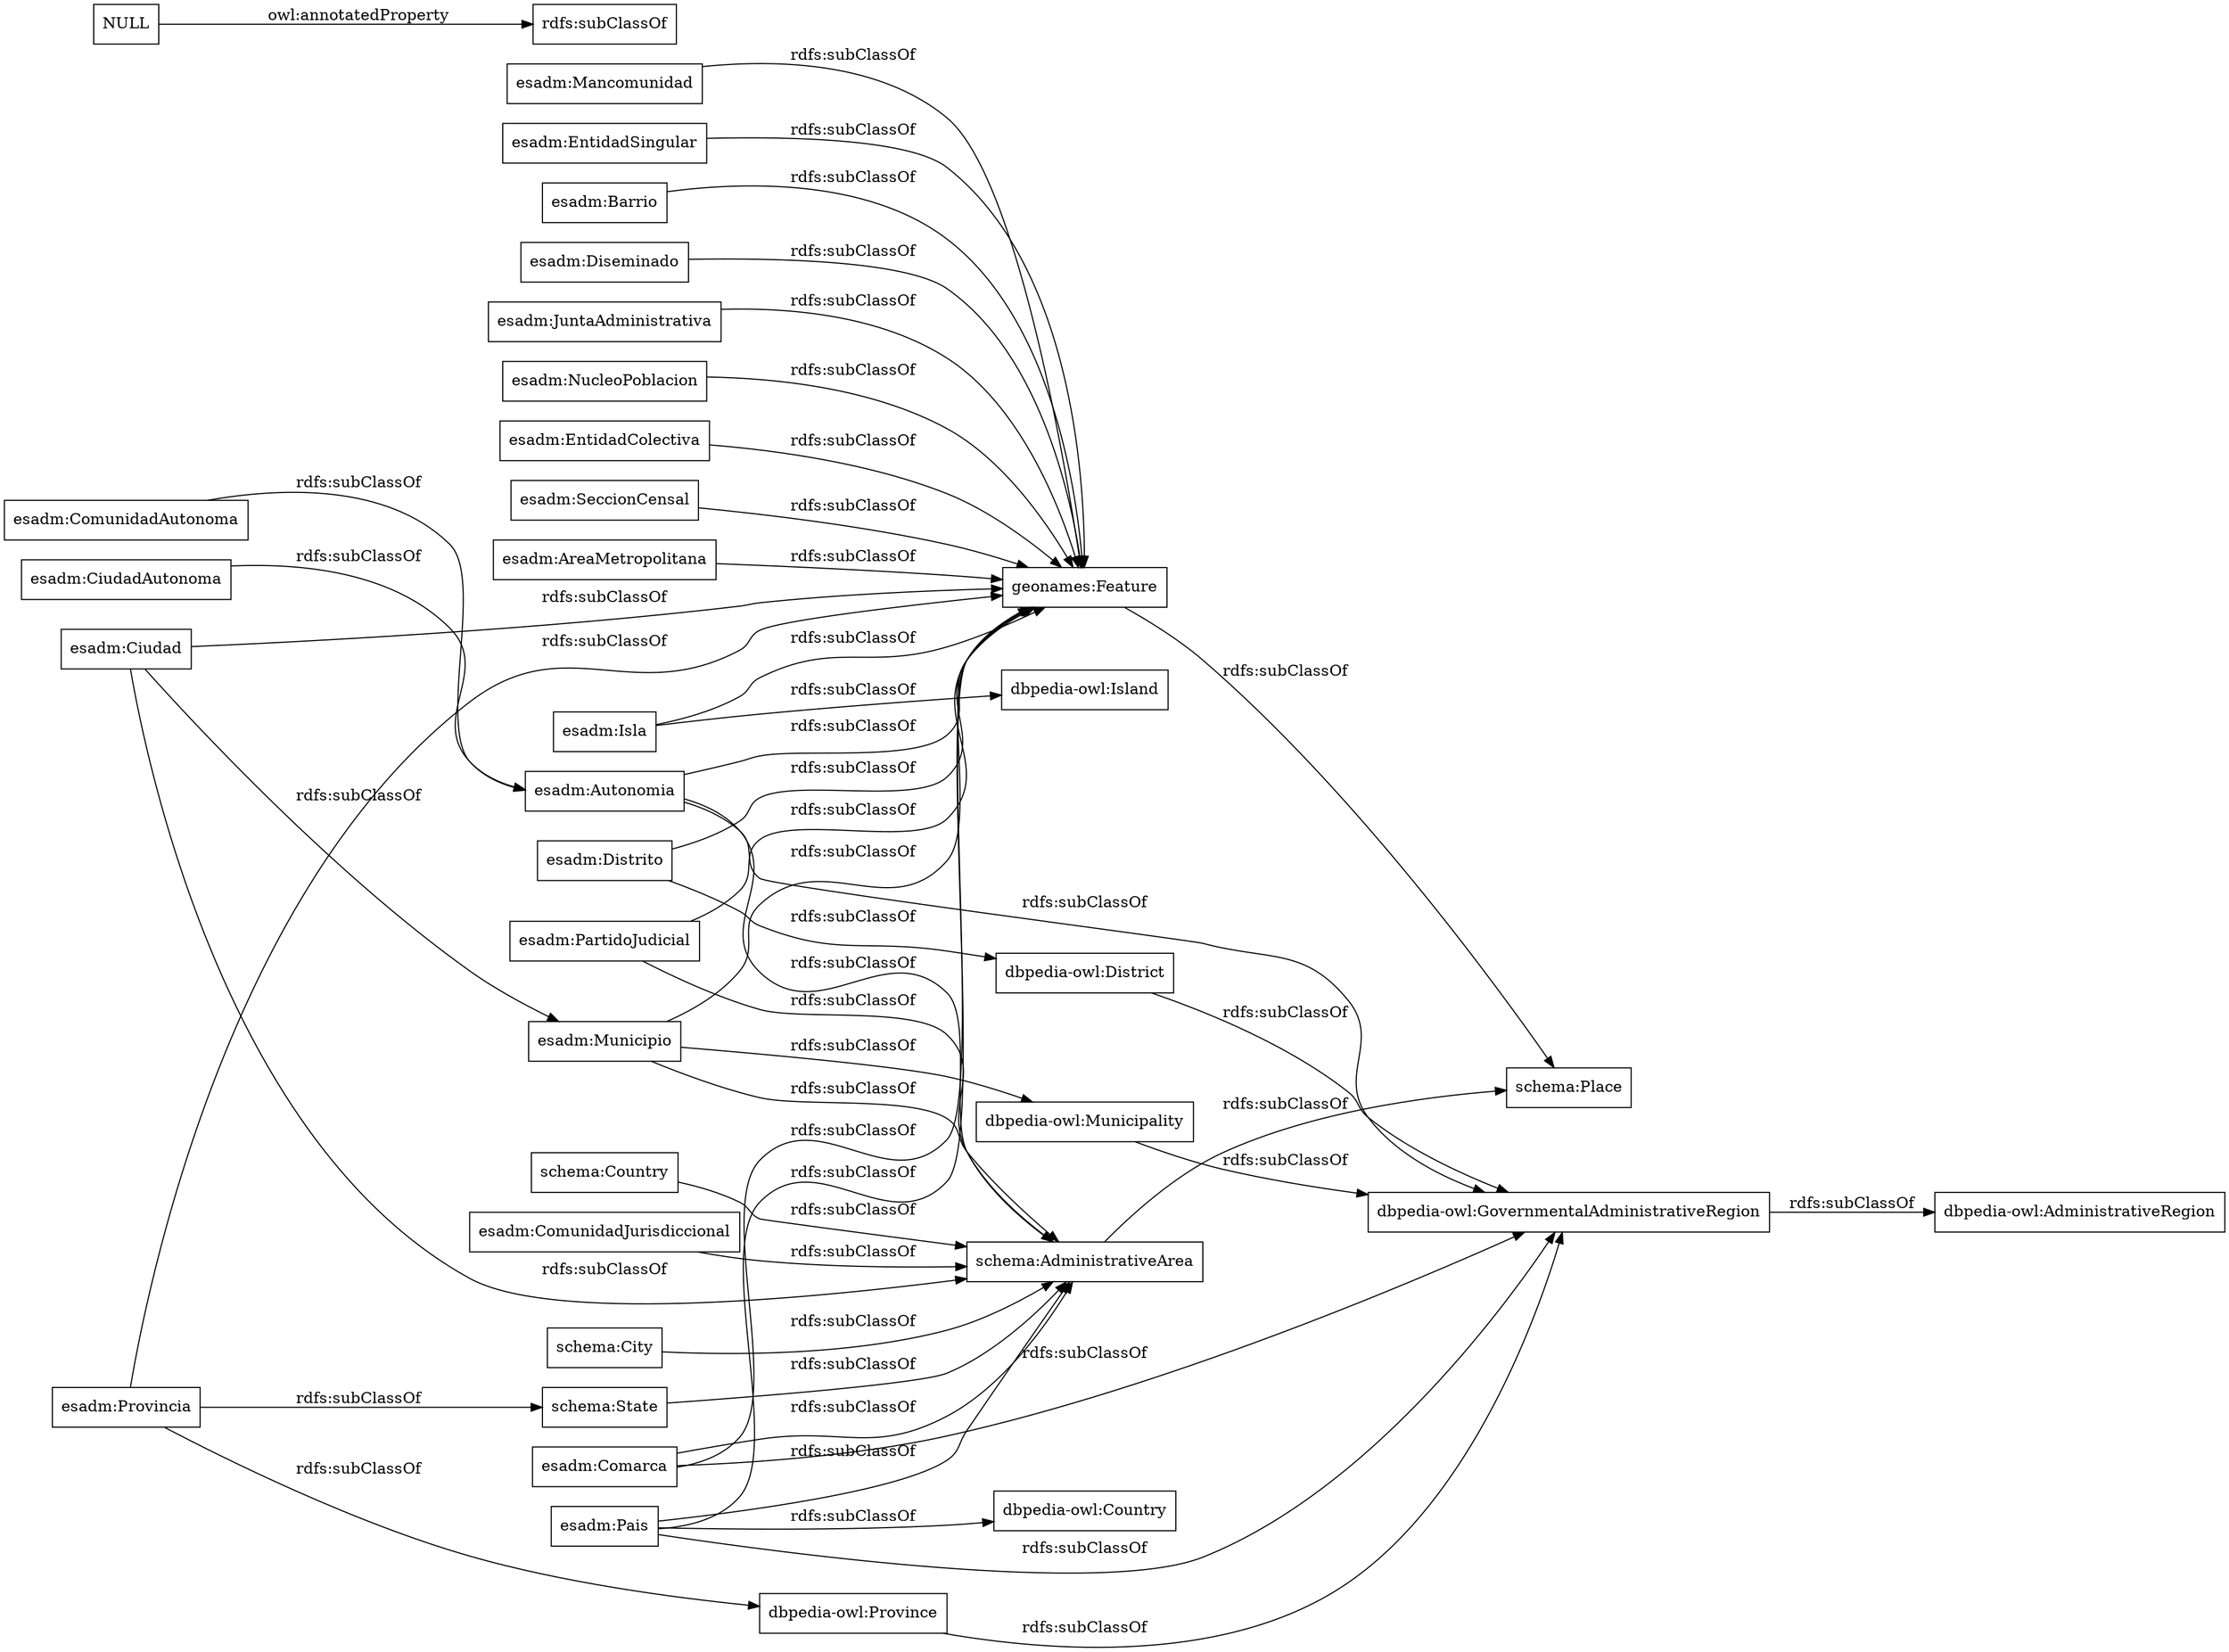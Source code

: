 digraph ar2dtool_diagram { 
rankdir=LR;
size="1000"
node [shape = rectangle, color="black"]; "esadm:Mancomunidad" "esadm:Comarca" "esadm:Isla" "schema:State" "dbpedia-owl:AdministrativeRegion" "dbpedia-owl:Province" "schema:Country" "geonames:Feature" "esadm:EntidadSingular" "esadm:Municipio" "esadm:Pais" "esadm:ComunidadJurisdiccional" "schema:AdministrativeArea" "esadm:CiudadAutonoma" "esadm:Barrio" "dbpedia-owl:Country" "esadm:Diseminado" "esadm:JuntaAdministrativa" "schema:City" "esadm:NucleoPoblacion" "esadm:Provincia" "esadm:EntidadColectiva" "esadm:PartidoJudicial" "dbpedia-owl:GovernmentalAdministrativeRegion" "esadm:ComunidadAutonoma" "schema:Place" "esadm:Ciudad" "dbpedia-owl:District" "esadm:Autonomia" "dbpedia-owl:Island" "dbpedia-owl:Municipality" "esadm:Distrito" "esadm:SeccionCensal" "esadm:AreaMetropolitana" ; /*classes style*/
	"esadm:Isla" -> "geonames:Feature" [ label = "rdfs:subClassOf" ];
	"esadm:Isla" -> "dbpedia-owl:Island" [ label = "rdfs:subClassOf" ];
	"NULL" -> "rdfs:subClassOf" [ label = "owl:annotatedProperty" ];
	"esadm:Mancomunidad" -> "geonames:Feature" [ label = "rdfs:subClassOf" ];
	"geonames:Feature" -> "schema:Place" [ label = "rdfs:subClassOf" ];
	"esadm:Distrito" -> "geonames:Feature" [ label = "rdfs:subClassOf" ];
	"esadm:Distrito" -> "dbpedia-owl:District" [ label = "rdfs:subClassOf" ];
	"esadm:Municipio" -> "geonames:Feature" [ label = "rdfs:subClassOf" ];
	"esadm:Municipio" -> "dbpedia-owl:Municipality" [ label = "rdfs:subClassOf" ];
	"esadm:Municipio" -> "schema:AdministrativeArea" [ label = "rdfs:subClassOf" ];
	"esadm:AreaMetropolitana" -> "geonames:Feature" [ label = "rdfs:subClassOf" ];
	"esadm:Barrio" -> "geonames:Feature" [ label = "rdfs:subClassOf" ];
	"esadm:Diseminado" -> "geonames:Feature" [ label = "rdfs:subClassOf" ];
	"esadm:ComunidadAutonoma" -> "esadm:Autonomia" [ label = "rdfs:subClassOf" ];
	"esadm:CiudadAutonoma" -> "esadm:Autonomia" [ label = "rdfs:subClassOf" ];
	"esadm:NucleoPoblacion" -> "geonames:Feature" [ label = "rdfs:subClassOf" ];
	"dbpedia-owl:GovernmentalAdministrativeRegion" -> "dbpedia-owl:AdministrativeRegion" [ label = "rdfs:subClassOf" ];
	"esadm:Ciudad" -> "geonames:Feature" [ label = "rdfs:subClassOf" ];
	"esadm:Ciudad" -> "esadm:Municipio" [ label = "rdfs:subClassOf" ];
	"esadm:Ciudad" -> "schema:AdministrativeArea" [ label = "rdfs:subClassOf" ];
	"esadm:Provincia" -> "dbpedia-owl:Province" [ label = "rdfs:subClassOf" ];
	"esadm:Provincia" -> "geonames:Feature" [ label = "rdfs:subClassOf" ];
	"esadm:Provincia" -> "schema:State" [ label = "rdfs:subClassOf" ];
	"esadm:PartidoJudicial" -> "geonames:Feature" [ label = "rdfs:subClassOf" ];
	"esadm:PartidoJudicial" -> "schema:AdministrativeArea" [ label = "rdfs:subClassOf" ];
	"esadm:Pais" -> "geonames:Feature" [ label = "rdfs:subClassOf" ];
	"esadm:Pais" -> "dbpedia-owl:Country" [ label = "rdfs:subClassOf" ];
	"esadm:Pais" -> "dbpedia-owl:GovernmentalAdministrativeRegion" [ label = "rdfs:subClassOf" ];
	"esadm:Pais" -> "schema:AdministrativeArea" [ label = "rdfs:subClassOf" ];
	"esadm:ComunidadJurisdiccional" -> "schema:AdministrativeArea" [ label = "rdfs:subClassOf" ];
	"schema:State" -> "schema:AdministrativeArea" [ label = "rdfs:subClassOf" ];
	"esadm:EntidadColectiva" -> "geonames:Feature" [ label = "rdfs:subClassOf" ];
	"esadm:Autonomia" -> "schema:AdministrativeArea" [ label = "rdfs:subClassOf" ];
	"esadm:Autonomia" -> "dbpedia-owl:GovernmentalAdministrativeRegion" [ label = "rdfs:subClassOf" ];
	"esadm:Autonomia" -> "geonames:Feature" [ label = "rdfs:subClassOf" ];
	"schema:City" -> "schema:AdministrativeArea" [ label = "rdfs:subClassOf" ];
	"dbpedia-owl:District" -> "dbpedia-owl:GovernmentalAdministrativeRegion" [ label = "rdfs:subClassOf" ];
	"esadm:JuntaAdministrativa" -> "geonames:Feature" [ label = "rdfs:subClassOf" ];
	"esadm:EntidadSingular" -> "geonames:Feature" [ label = "rdfs:subClassOf" ];
	"schema:AdministrativeArea" -> "schema:Place" [ label = "rdfs:subClassOf" ];
	"schema:Country" -> "schema:AdministrativeArea" [ label = "rdfs:subClassOf" ];
	"esadm:SeccionCensal" -> "geonames:Feature" [ label = "rdfs:subClassOf" ];
	"dbpedia-owl:Province" -> "dbpedia-owl:GovernmentalAdministrativeRegion" [ label = "rdfs:subClassOf" ];
	"dbpedia-owl:Municipality" -> "dbpedia-owl:GovernmentalAdministrativeRegion" [ label = "rdfs:subClassOf" ];
	"esadm:Comarca" -> "geonames:Feature" [ label = "rdfs:subClassOf" ];
	"esadm:Comarca" -> "schema:AdministrativeArea" [ label = "rdfs:subClassOf" ];
	"esadm:Comarca" -> "dbpedia-owl:GovernmentalAdministrativeRegion" [ label = "rdfs:subClassOf" ];

}
